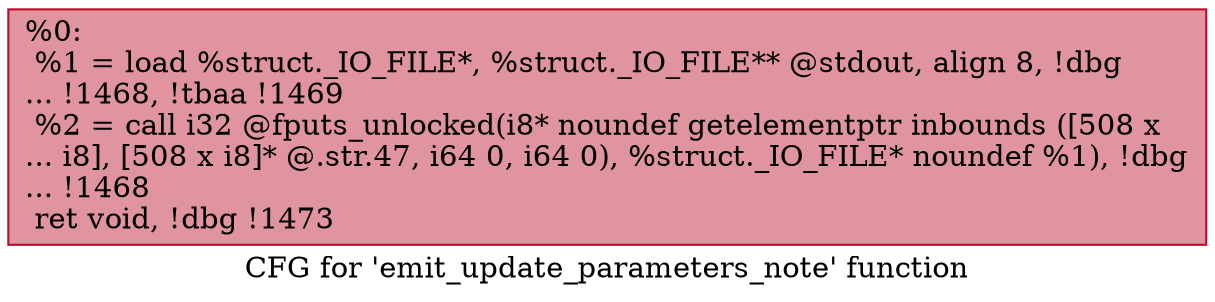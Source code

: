 digraph "CFG for 'emit_update_parameters_note' function" {
	label="CFG for 'emit_update_parameters_note' function";

	Node0xca8750 [shape=record,color="#b70d28ff", style=filled, fillcolor="#b70d2870",label="{%0:\l  %1 = load %struct._IO_FILE*, %struct._IO_FILE** @stdout, align 8, !dbg\l... !1468, !tbaa !1469\l  %2 = call i32 @fputs_unlocked(i8* noundef getelementptr inbounds ([508 x\l... i8], [508 x i8]* @.str.47, i64 0, i64 0), %struct._IO_FILE* noundef %1), !dbg\l... !1468\l  ret void, !dbg !1473\l}"];
}
